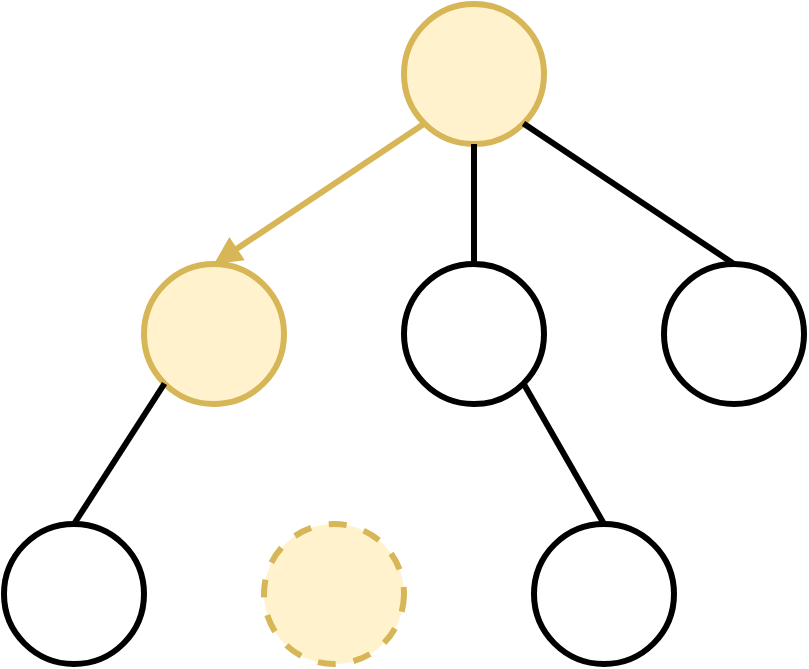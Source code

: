 <mxfile version="13.5.5" type="device" pages="3"><diagram id="iCyMcYnyRQYPKPGf-GtX" name="Seite-1"><mxGraphModel dx="946" dy="725" grid="1" gridSize="10" guides="1" tooltips="1" connect="1" arrows="1" fold="1" page="1" pageScale="1" pageWidth="827" pageHeight="1169" math="0" shadow="0"><root><mxCell id="0"/><mxCell id="1" parent="0"/><mxCell id="Yb21jb7cicDN6LAUHlIK-1" value="" style="ellipse;whiteSpace=wrap;html=1;aspect=fixed;strokeWidth=3;strokeColor=#d6b656;fillColor=#fff2cc;" parent="1" vertex="1"><mxGeometry x="381" y="120" width="70" height="70" as="geometry"/></mxCell><mxCell id="Yb21jb7cicDN6LAUHlIK-2" value="" style="ellipse;whiteSpace=wrap;html=1;aspect=fixed;strokeWidth=3;strokeColor=#d6b656;fillColor=#fff2cc;" parent="1" vertex="1"><mxGeometry x="251" y="250" width="70" height="70" as="geometry"/></mxCell><mxCell id="Yb21jb7cicDN6LAUHlIK-3" value="" style="ellipse;whiteSpace=wrap;html=1;aspect=fixed;strokeWidth=3;" parent="1" vertex="1"><mxGeometry x="511" y="250" width="70" height="70" as="geometry"/></mxCell><mxCell id="Yb21jb7cicDN6LAUHlIK-4" value="" style="endArrow=none;html=1;strokeWidth=3;entryX=0.5;entryY=1;entryDx=0;entryDy=0;exitX=0.5;exitY=0;exitDx=0;exitDy=0;" parent="1" source="Yb21jb7cicDN6LAUHlIK-5" target="Yb21jb7cicDN6LAUHlIK-1" edge="1"><mxGeometry width="50" height="50" relative="1" as="geometry"><mxPoint x="451.0" y="260.25" as="sourcePoint"/><mxPoint x="521.251" y="189.999" as="targetPoint"/></mxGeometry></mxCell><mxCell id="Yb21jb7cicDN6LAUHlIK-5" value="" style="ellipse;whiteSpace=wrap;html=1;aspect=fixed;strokeWidth=3;" parent="1" vertex="1"><mxGeometry x="381" y="250" width="70" height="70" as="geometry"/></mxCell><mxCell id="Yb21jb7cicDN6LAUHlIK-6" value="" style="endArrow=none;html=1;strokeWidth=3;entryX=1;entryY=1;entryDx=0;entryDy=0;exitX=0.5;exitY=0;exitDx=0;exitDy=0;" parent="1" source="Yb21jb7cicDN6LAUHlIK-3" target="Yb21jb7cicDN6LAUHlIK-1" edge="1"><mxGeometry width="50" height="50" relative="1" as="geometry"><mxPoint x="426" y="260" as="sourcePoint"/><mxPoint x="426" y="200" as="targetPoint"/></mxGeometry></mxCell><mxCell id="Yb21jb7cicDN6LAUHlIK-7" value="" style="endArrow=none;html=1;strokeWidth=3;entryX=0;entryY=1;entryDx=0;entryDy=0;exitX=0.5;exitY=0;exitDx=0;exitDy=0;strokeColor=#d6b656;startArrow=block;startFill=1;fillColor=#fff2cc;" parent="1" source="Yb21jb7cicDN6LAUHlIK-2" target="Yb21jb7cicDN6LAUHlIK-1" edge="1"><mxGeometry width="50" height="50" relative="1" as="geometry"><mxPoint x="426.25" y="260.25" as="sourcePoint"/><mxPoint x="320.999" y="189.999" as="targetPoint"/></mxGeometry></mxCell><mxCell id="Yb21jb7cicDN6LAUHlIK-9" value="" style="ellipse;whiteSpace=wrap;html=1;aspect=fixed;strokeWidth=3;" parent="1" vertex="1"><mxGeometry x="446" y="380" width="70" height="70" as="geometry"/></mxCell><mxCell id="Yb21jb7cicDN6LAUHlIK-11" value="" style="ellipse;whiteSpace=wrap;html=1;aspect=fixed;strokeWidth=3;" parent="1" vertex="1"><mxGeometry x="181" y="380" width="70" height="70" as="geometry"/></mxCell><mxCell id="Yb21jb7cicDN6LAUHlIK-12" value="" style="endArrow=none;html=1;strokeWidth=3;entryX=1;entryY=1;entryDx=0;entryDy=0;exitX=0.5;exitY=0;exitDx=0;exitDy=0;" parent="1" source="Yb21jb7cicDN6LAUHlIK-9" target="Yb21jb7cicDN6LAUHlIK-5" edge="1"><mxGeometry width="50" height="50" relative="1" as="geometry"><mxPoint x="471" y="390" as="sourcePoint"/><mxPoint x="471" y="330" as="targetPoint"/></mxGeometry></mxCell><mxCell id="Yb21jb7cicDN6LAUHlIK-14" value="" style="endArrow=none;html=1;strokeWidth=3;entryX=0;entryY=1;entryDx=0;entryDy=0;exitX=0.5;exitY=0;exitDx=0;exitDy=0;" parent="1" source="Yb21jb7cicDN6LAUHlIK-11" target="Yb21jb7cicDN6LAUHlIK-2" edge="1"><mxGeometry width="50" height="50" relative="1" as="geometry"><mxPoint x="366" y="400" as="sourcePoint"/><mxPoint x="411.251" y="329.749" as="targetPoint"/></mxGeometry></mxCell><mxCell id="12RB6SzYIIW9V2cz5_0q-1" value="" style="ellipse;whiteSpace=wrap;html=1;aspect=fixed;strokeWidth=3;fillColor=#fff2cc;strokeColor=#d6b656;dashed=1;" parent="1" vertex="1"><mxGeometry x="311" y="380" width="70" height="70" as="geometry"/></mxCell></root></mxGraphModel></diagram><diagram id="Wu_2Ugp8IkSXgIp0MYM6" name="Seite-2"><mxGraphModel dx="946" dy="725" grid="1" gridSize="10" guides="1" tooltips="1" connect="1" arrows="1" fold="1" page="1" pageScale="1" pageWidth="827" pageHeight="1169" math="0" shadow="0"><root><mxCell id="wgxl_LmIkACdT6KFIvrq-0"/><mxCell id="wgxl_LmIkACdT6KFIvrq-1" parent="wgxl_LmIkACdT6KFIvrq-0"/><mxCell id="TJkXRXhh4xRD_mpZJ75b-0" value="" style="ellipse;whiteSpace=wrap;html=1;aspect=fixed;strokeWidth=3;strokeColor=#d6b656;fillColor=#fff2cc;" parent="wgxl_LmIkACdT6KFIvrq-1" vertex="1"><mxGeometry x="381" y="120" width="70" height="70" as="geometry"/></mxCell><mxCell id="TJkXRXhh4xRD_mpZJ75b-1" value="" style="ellipse;whiteSpace=wrap;html=1;aspect=fixed;strokeWidth=3;strokeColor=#d6b656;fillColor=#fff2cc;" parent="wgxl_LmIkACdT6KFIvrq-1" vertex="1"><mxGeometry x="251" y="250" width="70" height="70" as="geometry"/></mxCell><mxCell id="TJkXRXhh4xRD_mpZJ75b-2" value="" style="ellipse;whiteSpace=wrap;html=1;aspect=fixed;strokeWidth=3;" parent="wgxl_LmIkACdT6KFIvrq-1" vertex="1"><mxGeometry x="511" y="250" width="70" height="70" as="geometry"/></mxCell><mxCell id="TJkXRXhh4xRD_mpZJ75b-3" value="" style="endArrow=none;html=1;strokeWidth=3;entryX=0.5;entryY=1;entryDx=0;entryDy=0;exitX=0.5;exitY=0;exitDx=0;exitDy=0;" parent="wgxl_LmIkACdT6KFIvrq-1" source="TJkXRXhh4xRD_mpZJ75b-4" target="TJkXRXhh4xRD_mpZJ75b-0" edge="1"><mxGeometry width="50" height="50" relative="1" as="geometry"><mxPoint x="451.0" y="260.25" as="sourcePoint"/><mxPoint x="521.251" y="189.999" as="targetPoint"/></mxGeometry></mxCell><mxCell id="TJkXRXhh4xRD_mpZJ75b-4" value="" style="ellipse;whiteSpace=wrap;html=1;aspect=fixed;strokeWidth=3;" parent="wgxl_LmIkACdT6KFIvrq-1" vertex="1"><mxGeometry x="381" y="250" width="70" height="70" as="geometry"/></mxCell><mxCell id="TJkXRXhh4xRD_mpZJ75b-5" value="" style="endArrow=none;html=1;strokeWidth=3;entryX=1;entryY=1;entryDx=0;entryDy=0;exitX=0.5;exitY=0;exitDx=0;exitDy=0;" parent="wgxl_LmIkACdT6KFIvrq-1" source="TJkXRXhh4xRD_mpZJ75b-2" target="TJkXRXhh4xRD_mpZJ75b-0" edge="1"><mxGeometry width="50" height="50" relative="1" as="geometry"><mxPoint x="426" y="260" as="sourcePoint"/><mxPoint x="426" y="200" as="targetPoint"/></mxGeometry></mxCell><mxCell id="TJkXRXhh4xRD_mpZJ75b-6" value="" style="endArrow=none;html=1;strokeWidth=3;entryX=0;entryY=1;entryDx=0;entryDy=0;exitX=0.5;exitY=0;exitDx=0;exitDy=0;strokeColor=#d6b656;startArrow=block;startFill=1;fillColor=#fff2cc;" parent="wgxl_LmIkACdT6KFIvrq-1" source="TJkXRXhh4xRD_mpZJ75b-1" target="TJkXRXhh4xRD_mpZJ75b-0" edge="1"><mxGeometry width="50" height="50" relative="1" as="geometry"><mxPoint x="426.25" y="260.25" as="sourcePoint"/><mxPoint x="320.999" y="189.999" as="targetPoint"/></mxGeometry></mxCell><mxCell id="TJkXRXhh4xRD_mpZJ75b-7" value="" style="ellipse;whiteSpace=wrap;html=1;aspect=fixed;strokeWidth=3;" parent="wgxl_LmIkACdT6KFIvrq-1" vertex="1"><mxGeometry x="446" y="380" width="70" height="70" as="geometry"/></mxCell><mxCell id="TJkXRXhh4xRD_mpZJ75b-8" value="" style="ellipse;whiteSpace=wrap;html=1;aspect=fixed;strokeWidth=3;" parent="wgxl_LmIkACdT6KFIvrq-1" vertex="1"><mxGeometry x="181" y="380" width="70" height="70" as="geometry"/></mxCell><mxCell id="TJkXRXhh4xRD_mpZJ75b-9" value="" style="endArrow=none;html=1;strokeWidth=3;entryX=1;entryY=1;entryDx=0;entryDy=0;exitX=0.5;exitY=0;exitDx=0;exitDy=0;" parent="wgxl_LmIkACdT6KFIvrq-1" source="TJkXRXhh4xRD_mpZJ75b-7" target="TJkXRXhh4xRD_mpZJ75b-4" edge="1"><mxGeometry width="50" height="50" relative="1" as="geometry"><mxPoint x="471" y="390" as="sourcePoint"/><mxPoint x="471" y="330" as="targetPoint"/></mxGeometry></mxCell><mxCell id="TJkXRXhh4xRD_mpZJ75b-10" value="" style="endArrow=none;html=1;strokeWidth=3;entryX=0;entryY=1;entryDx=0;entryDy=0;exitX=0.5;exitY=0;exitDx=0;exitDy=0;" parent="wgxl_LmIkACdT6KFIvrq-1" source="TJkXRXhh4xRD_mpZJ75b-8" target="TJkXRXhh4xRD_mpZJ75b-1" edge="1"><mxGeometry width="50" height="50" relative="1" as="geometry"><mxPoint x="366" y="400" as="sourcePoint"/><mxPoint x="411.251" y="329.749" as="targetPoint"/></mxGeometry></mxCell><mxCell id="TJkXRXhh4xRD_mpZJ75b-11" value="" style="ellipse;whiteSpace=wrap;html=1;aspect=fixed;strokeWidth=3;fillColor=#fff2cc;strokeColor=#d6b656;" parent="wgxl_LmIkACdT6KFIvrq-1" vertex="1"><mxGeometry x="311" y="380" width="70" height="70" as="geometry"/></mxCell><mxCell id="osut1J1I09uFePMetHO5-0" value="" style="endArrow=none;html=1;strokeWidth=3;entryX=1;entryY=1;entryDx=0;entryDy=0;exitX=0.5;exitY=0;exitDx=0;exitDy=0;strokeColor=#d6b656;startArrow=block;startFill=1;fillColor=#fff2cc;" parent="wgxl_LmIkACdT6KFIvrq-1" source="TJkXRXhh4xRD_mpZJ75b-11" target="TJkXRXhh4xRD_mpZJ75b-1" edge="1"><mxGeometry width="50" height="50" relative="1" as="geometry"><mxPoint x="293.37" y="410.25" as="sourcePoint"/><mxPoint x="398.621" y="339.999" as="targetPoint"/></mxGeometry></mxCell><mxCell id="osut1J1I09uFePMetHO5-1" value="" style="triangle;whiteSpace=wrap;html=1;strokeColor=#d6b656;rotation=-90;fillColor=#fff2cc;strokeWidth=3;" parent="wgxl_LmIkACdT6KFIvrq-1" vertex="1"><mxGeometry x="316" y="590" width="60" height="80" as="geometry"/></mxCell><mxCell id="osut1J1I09uFePMetHO5-2" value="" style="endArrow=none;html=1;strokeWidth=3;entryX=0.5;entryY=1;entryDx=0;entryDy=0;exitX=1;exitY=0.5;exitDx=0;exitDy=0;strokeColor=#d6b656;startArrow=block;startFill=1;fillColor=#fff2cc;dashed=1;" parent="wgxl_LmIkACdT6KFIvrq-1" source="osut1J1I09uFePMetHO5-1" target="TJkXRXhh4xRD_mpZJ75b-11" edge="1"><mxGeometry width="50" height="50" relative="1" as="geometry"><mxPoint x="356" y="390" as="sourcePoint"/><mxPoint x="320.749" y="319.749" as="targetPoint"/></mxGeometry></mxCell></root></mxGraphModel></diagram><diagram id="OyTxtG2PamZmClE9qcG6" name="Seite-3"><mxGraphModel dx="946" dy="725" grid="1" gridSize="10" guides="1" tooltips="1" connect="1" arrows="1" fold="1" page="1" pageScale="1" pageWidth="827" pageHeight="1169" math="0" shadow="0"><root><mxCell id="fgpc7Ra2N1PQU6b9nL5f-0"/><mxCell id="fgpc7Ra2N1PQU6b9nL5f-1" parent="fgpc7Ra2N1PQU6b9nL5f-0"/><mxCell id="fgpc7Ra2N1PQU6b9nL5f-2" value="" style="ellipse;whiteSpace=wrap;html=1;aspect=fixed;strokeWidth=3;strokeColor=#d6b656;fillColor=#fff2cc;" vertex="1" parent="fgpc7Ra2N1PQU6b9nL5f-1"><mxGeometry x="381" y="120" width="70" height="70" as="geometry"/></mxCell><mxCell id="fgpc7Ra2N1PQU6b9nL5f-3" value="" style="ellipse;whiteSpace=wrap;html=1;aspect=fixed;strokeWidth=3;strokeColor=#d6b656;fillColor=#fff2cc;" vertex="1" parent="fgpc7Ra2N1PQU6b9nL5f-1"><mxGeometry x="251" y="250" width="70" height="70" as="geometry"/></mxCell><mxCell id="fgpc7Ra2N1PQU6b9nL5f-4" value="" style="ellipse;whiteSpace=wrap;html=1;aspect=fixed;strokeWidth=3;" vertex="1" parent="fgpc7Ra2N1PQU6b9nL5f-1"><mxGeometry x="511" y="250" width="70" height="70" as="geometry"/></mxCell><mxCell id="fgpc7Ra2N1PQU6b9nL5f-5" value="" style="endArrow=none;html=1;strokeWidth=3;entryX=0.5;entryY=1;entryDx=0;entryDy=0;exitX=0.5;exitY=0;exitDx=0;exitDy=0;" edge="1" parent="fgpc7Ra2N1PQU6b9nL5f-1" source="fgpc7Ra2N1PQU6b9nL5f-6" target="fgpc7Ra2N1PQU6b9nL5f-2"><mxGeometry width="50" height="50" relative="1" as="geometry"><mxPoint x="451.0" y="260.25" as="sourcePoint"/><mxPoint x="521.251" y="189.999" as="targetPoint"/></mxGeometry></mxCell><mxCell id="fgpc7Ra2N1PQU6b9nL5f-6" value="" style="ellipse;whiteSpace=wrap;html=1;aspect=fixed;strokeWidth=3;" vertex="1" parent="fgpc7Ra2N1PQU6b9nL5f-1"><mxGeometry x="381" y="250" width="70" height="70" as="geometry"/></mxCell><mxCell id="fgpc7Ra2N1PQU6b9nL5f-7" value="" style="endArrow=none;html=1;strokeWidth=3;entryX=1;entryY=1;entryDx=0;entryDy=0;exitX=0.5;exitY=0;exitDx=0;exitDy=0;" edge="1" parent="fgpc7Ra2N1PQU6b9nL5f-1" source="fgpc7Ra2N1PQU6b9nL5f-4" target="fgpc7Ra2N1PQU6b9nL5f-2"><mxGeometry width="50" height="50" relative="1" as="geometry"><mxPoint x="426" y="260" as="sourcePoint"/><mxPoint x="426" y="200" as="targetPoint"/></mxGeometry></mxCell><mxCell id="fgpc7Ra2N1PQU6b9nL5f-8" value="" style="endArrow=none;html=1;strokeWidth=3;entryX=0.5;entryY=0;entryDx=0;entryDy=0;exitX=0;exitY=1;exitDx=0;exitDy=0;strokeColor=#d6b656;startArrow=block;startFill=1;fillColor=#fff2cc;" edge="1" parent="fgpc7Ra2N1PQU6b9nL5f-1" source="fgpc7Ra2N1PQU6b9nL5f-2" target="fgpc7Ra2N1PQU6b9nL5f-3"><mxGeometry width="50" height="50" relative="1" as="geometry"><mxPoint x="320.999" y="189.999" as="sourcePoint"/><mxPoint x="426.25" y="260.25" as="targetPoint"/></mxGeometry></mxCell><mxCell id="fgpc7Ra2N1PQU6b9nL5f-9" value="" style="ellipse;whiteSpace=wrap;html=1;aspect=fixed;strokeWidth=3;" vertex="1" parent="fgpc7Ra2N1PQU6b9nL5f-1"><mxGeometry x="446" y="380" width="70" height="70" as="geometry"/></mxCell><mxCell id="fgpc7Ra2N1PQU6b9nL5f-10" value="" style="ellipse;whiteSpace=wrap;html=1;aspect=fixed;strokeWidth=3;" vertex="1" parent="fgpc7Ra2N1PQU6b9nL5f-1"><mxGeometry x="181" y="380" width="70" height="70" as="geometry"/></mxCell><mxCell id="fgpc7Ra2N1PQU6b9nL5f-11" value="" style="endArrow=none;html=1;strokeWidth=3;entryX=1;entryY=1;entryDx=0;entryDy=0;exitX=0.5;exitY=0;exitDx=0;exitDy=0;" edge="1" parent="fgpc7Ra2N1PQU6b9nL5f-1" source="fgpc7Ra2N1PQU6b9nL5f-9" target="fgpc7Ra2N1PQU6b9nL5f-6"><mxGeometry width="50" height="50" relative="1" as="geometry"><mxPoint x="471" y="390" as="sourcePoint"/><mxPoint x="471" y="330" as="targetPoint"/></mxGeometry></mxCell><mxCell id="fgpc7Ra2N1PQU6b9nL5f-12" value="" style="endArrow=none;html=1;strokeWidth=3;entryX=0;entryY=1;entryDx=0;entryDy=0;exitX=0.5;exitY=0;exitDx=0;exitDy=0;" edge="1" parent="fgpc7Ra2N1PQU6b9nL5f-1" source="fgpc7Ra2N1PQU6b9nL5f-10" target="fgpc7Ra2N1PQU6b9nL5f-3"><mxGeometry width="50" height="50" relative="1" as="geometry"><mxPoint x="366" y="400" as="sourcePoint"/><mxPoint x="411.251" y="329.749" as="targetPoint"/></mxGeometry></mxCell><mxCell id="fgpc7Ra2N1PQU6b9nL5f-13" value="" style="ellipse;whiteSpace=wrap;html=1;aspect=fixed;strokeWidth=3;fillColor=#fff2cc;strokeColor=#d6b656;" vertex="1" parent="fgpc7Ra2N1PQU6b9nL5f-1"><mxGeometry x="311" y="380" width="70" height="70" as="geometry"/></mxCell><mxCell id="fgpc7Ra2N1PQU6b9nL5f-14" value="" style="endArrow=none;html=1;strokeWidth=3;entryX=0.5;entryY=0;entryDx=0;entryDy=0;exitX=1;exitY=1;exitDx=0;exitDy=0;strokeColor=#d6b656;startArrow=block;startFill=1;fillColor=#fff2cc;" edge="1" parent="fgpc7Ra2N1PQU6b9nL5f-1" source="fgpc7Ra2N1PQU6b9nL5f-3" target="fgpc7Ra2N1PQU6b9nL5f-13"><mxGeometry width="50" height="50" relative="1" as="geometry"><mxPoint x="398.621" y="339.999" as="sourcePoint"/><mxPoint x="293.37" y="410.25" as="targetPoint"/></mxGeometry></mxCell><mxCell id="fgpc7Ra2N1PQU6b9nL5f-15" value="" style="triangle;whiteSpace=wrap;html=1;strokeColor=#d6b656;rotation=-90;fillColor=#fff2cc;strokeWidth=3;" vertex="1" parent="fgpc7Ra2N1PQU6b9nL5f-1"><mxGeometry x="327.25" y="386" width="37.5" height="50" as="geometry"/></mxCell><mxCell id="fgpc7Ra2N1PQU6b9nL5f-17" value="" style="triangle;whiteSpace=wrap;html=1;strokeColor=#d6b656;rotation=-90;fillColor=#fff2cc;strokeWidth=3;" vertex="1" parent="fgpc7Ra2N1PQU6b9nL5f-1"><mxGeometry x="267.25" y="256" width="37.5" height="50" as="geometry"/></mxCell><mxCell id="fgpc7Ra2N1PQU6b9nL5f-18" value="" style="triangle;whiteSpace=wrap;html=1;strokeColor=#d6b656;rotation=-90;fillColor=#fff2cc;strokeWidth=3;" vertex="1" parent="fgpc7Ra2N1PQU6b9nL5f-1"><mxGeometry x="397.25" y="125" width="37.5" height="50" as="geometry"/></mxCell></root></mxGraphModel></diagram></mxfile>